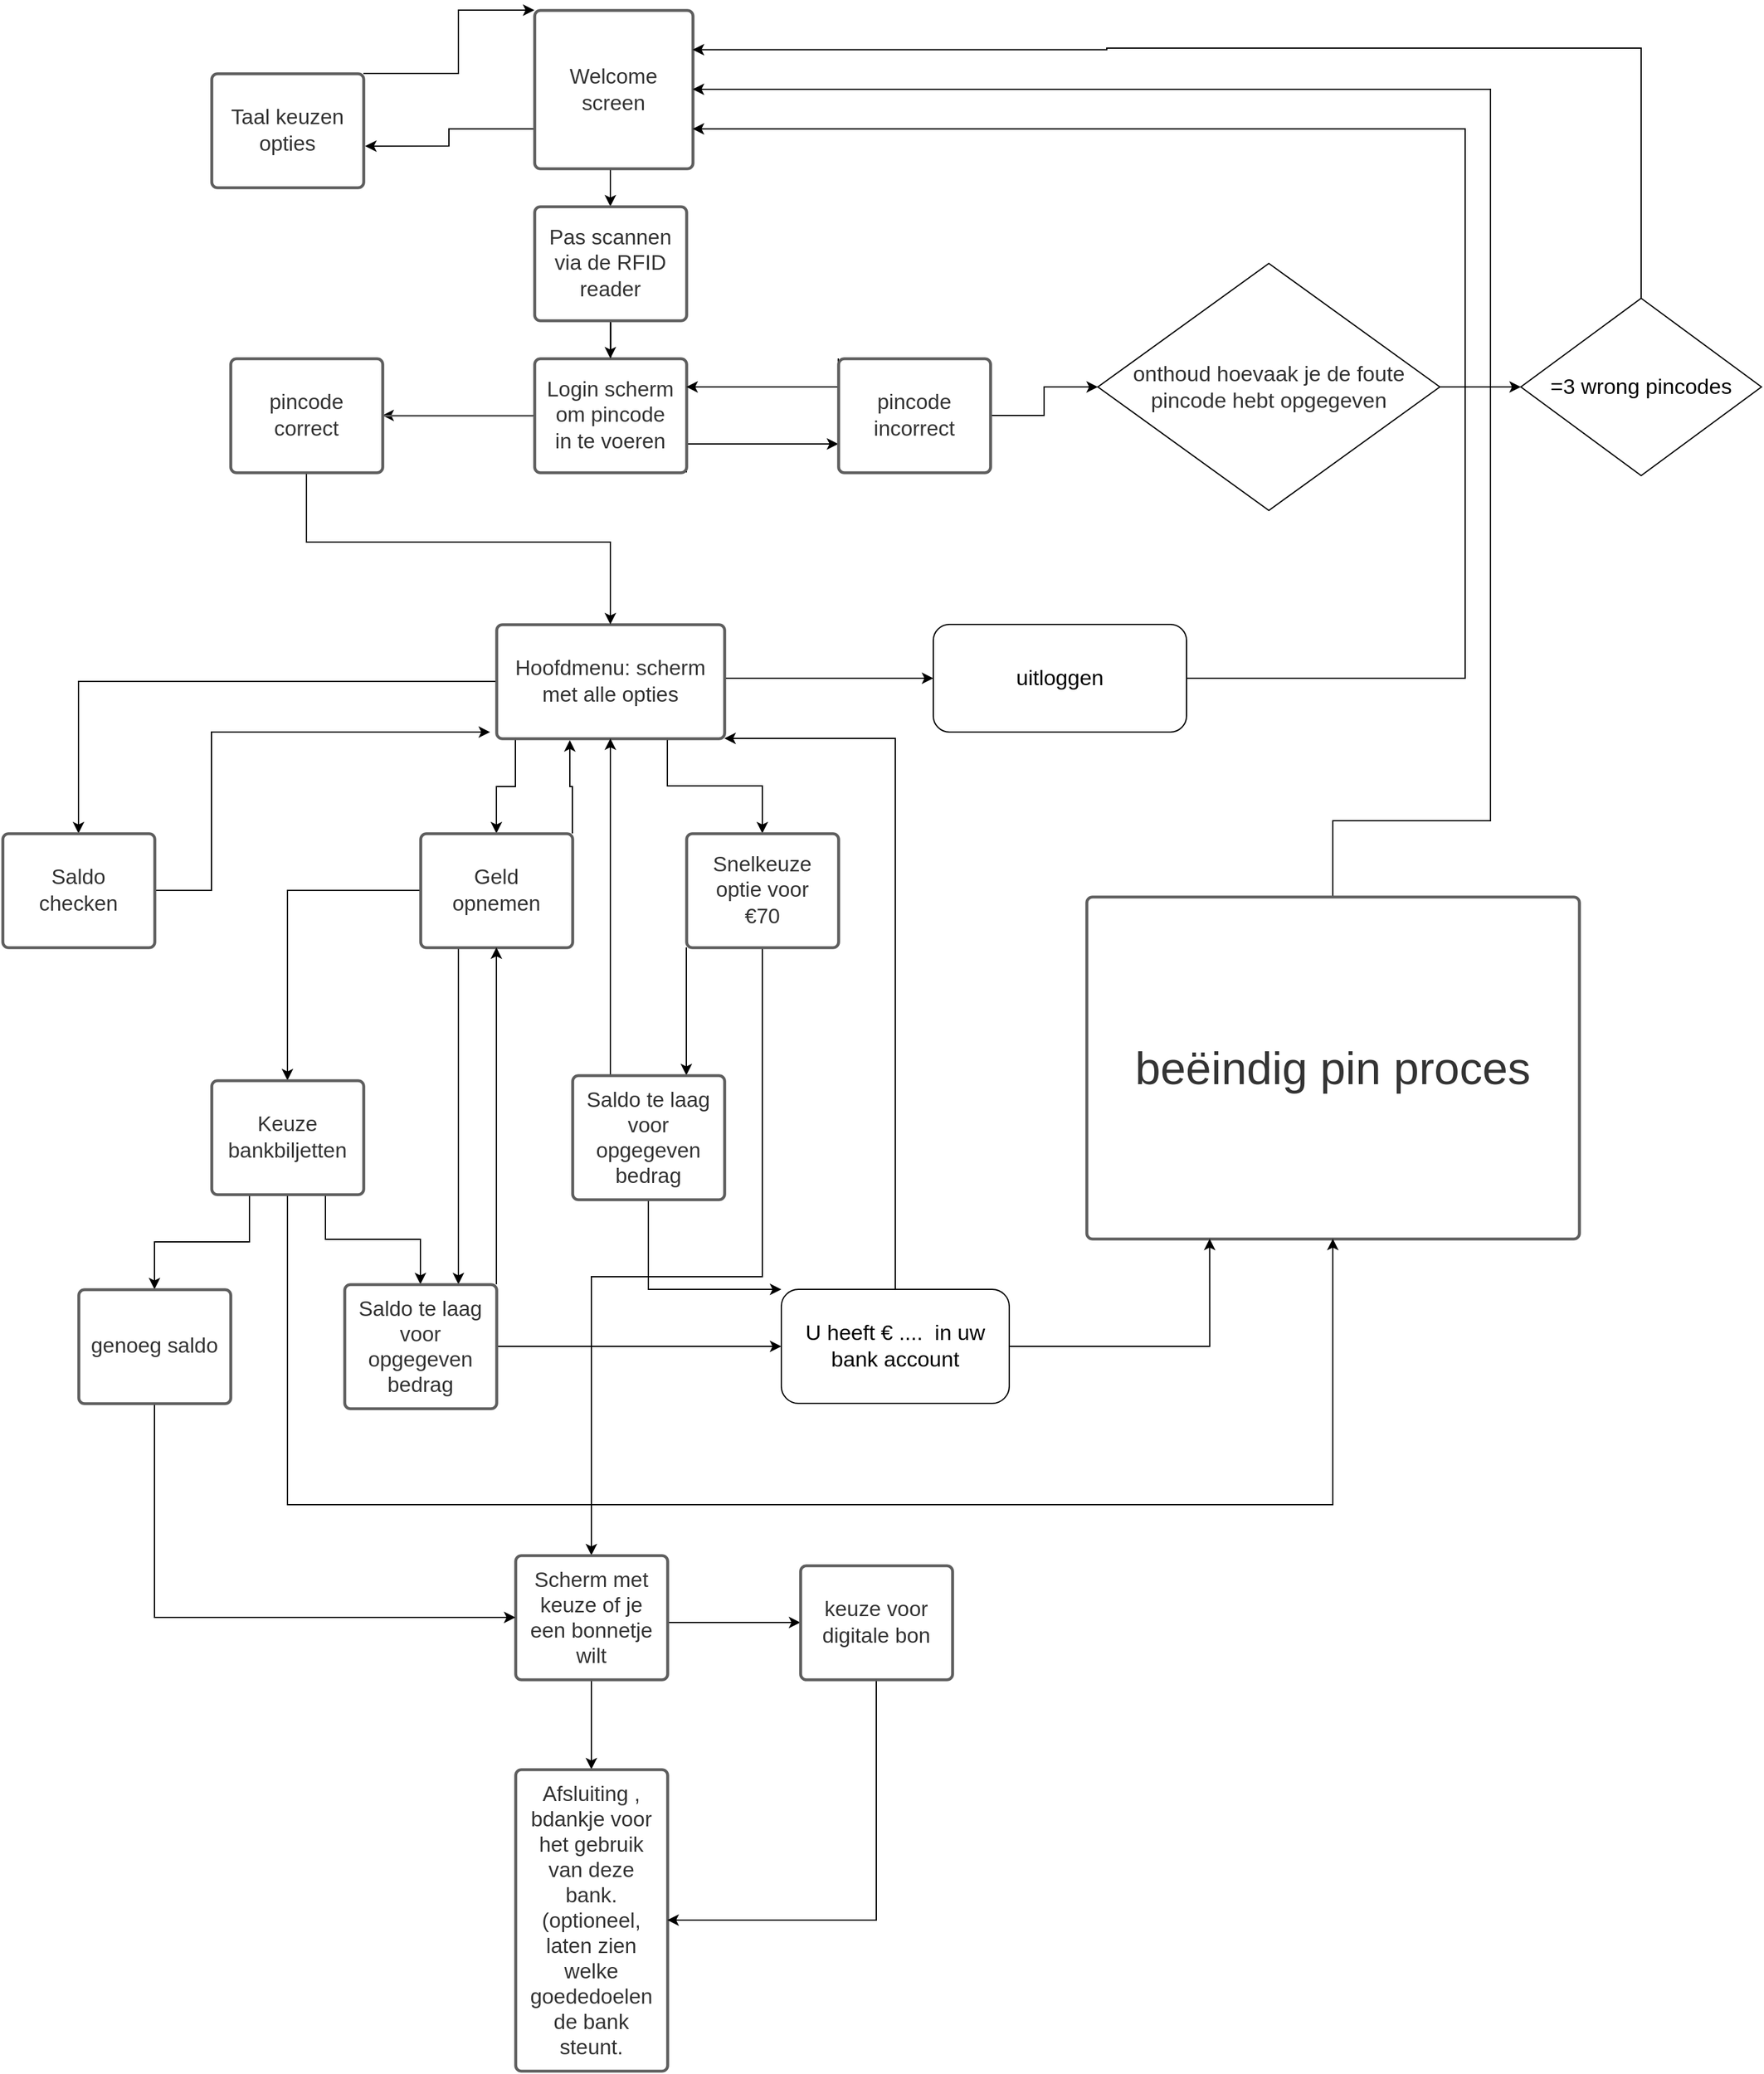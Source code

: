 <mxfile version="14.3.2" type="device"><diagram id="6TwHwUzvf1JlpeGku9jN" name="Page-1"><mxGraphModel dx="2130" dy="2136" grid="1" gridSize="10" guides="1" tooltips="1" connect="1" arrows="1" fold="1" page="1" pageScale="1" pageWidth="827" pageHeight="1169" math="0" shadow="0"><root><mxCell id="0"/><mxCell id="1" parent="0"/><mxCell id="EdNJwBagdOE1zXl4l_WX-129" style="edgeStyle=orthogonalEdgeStyle;rounded=0;orthogonalLoop=1;jettySize=auto;html=1;exitX=0.5;exitY=1;exitDx=0;exitDy=0;entryX=0.5;entryY=0;entryDx=0;entryDy=0;" edge="1" parent="1" source="EdNJwBagdOE1zXl4l_WX-60" target="EdNJwBagdOE1zXl4l_WX-72"><mxGeometry relative="1" as="geometry"/></mxCell><mxCell id="EdNJwBagdOE1zXl4l_WX-163" style="edgeStyle=orthogonalEdgeStyle;rounded=0;orthogonalLoop=1;jettySize=auto;html=1;exitX=0;exitY=0.75;exitDx=0;exitDy=0;entryX=1.011;entryY=0.637;entryDx=0;entryDy=0;entryPerimeter=0;" edge="1" parent="1" source="EdNJwBagdOE1zXl4l_WX-60" target="EdNJwBagdOE1zXl4l_WX-73"><mxGeometry relative="1" as="geometry"><mxPoint x="570" y="80" as="targetPoint"/></mxGeometry></mxCell><UserObject label="Welcome screen" lucidchartObjectId="Pe5U74-ZCn~P" id="EdNJwBagdOE1zXl4l_WX-60"><mxCell style="html=1;overflow=block;blockSpacing=1;whiteSpace=wrap;;whiteSpace=wrap;fontSize=16.7;fontColor=#333333;align=center;spacing=9;strokeColor=#5e5e5e;strokeOpacity=100;rounded=1;absoluteArcSize=1;arcSize=9;strokeWidth=2.3;" vertex="1" parent="1"><mxGeometry x="685" y="-40" width="125" height="125" as="geometry"/></mxCell></UserObject><mxCell id="EdNJwBagdOE1zXl4l_WX-150" value="" style="edgeStyle=orthogonalEdgeStyle;rounded=0;orthogonalLoop=1;jettySize=auto;html=1;" edge="1" parent="1" source="EdNJwBagdOE1zXl4l_WX-61" target="EdNJwBagdOE1zXl4l_WX-77"><mxGeometry relative="1" as="geometry"/></mxCell><mxCell id="EdNJwBagdOE1zXl4l_WX-171" style="edgeStyle=orthogonalEdgeStyle;rounded=0;orthogonalLoop=1;jettySize=auto;html=1;exitX=1;exitY=1;exitDx=0;exitDy=0;entryX=0;entryY=0.75;entryDx=0;entryDy=0;" edge="1" parent="1" source="EdNJwBagdOE1zXl4l_WX-61" target="EdNJwBagdOE1zXl4l_WX-79"><mxGeometry relative="1" as="geometry"><Array as="points"><mxPoint x="805" y="303"/></Array></mxGeometry></mxCell><UserObject label="Login scherm om pincode in te voeren" lucidchartObjectId="j99iEyHKEl2F" id="EdNJwBagdOE1zXl4l_WX-61"><mxCell style="html=1;overflow=block;blockSpacing=1;whiteSpace=wrap;;whiteSpace=wrap;fontSize=16.7;fontColor=#333333;align=center;spacing=9;strokeColor=#5E5E5E;rounded=1;absoluteArcSize=1;arcSize=9;strokeWidth=2.3;" vertex="1" parent="1"><mxGeometry x="685" y="235" width="120" height="90" as="geometry"/></mxCell></UserObject><UserObject label="" lucidchartObjectId="SznltA3EEMc." id="EdNJwBagdOE1zXl4l_WX-63"><mxCell style="html=1;jettySize=18;whiteSpace=wrap;fontSize=13;strokeColor=#5E5E5E;strokeWidth=1.5;rounded=0;startArrow=none;;endArrow=none;;exitX=0.5;exitY=1.013;exitPerimeter=0;entryX=0.5;entryY=-0.012;entryPerimeter=0;" edge="1" parent="1" source="EdNJwBagdOE1zXl4l_WX-72" target="EdNJwBagdOE1zXl4l_WX-61"><mxGeometry width="100" height="100" relative="1" as="geometry"><Array as="points"/></mxGeometry></mxCell></UserObject><mxCell id="EdNJwBagdOE1zXl4l_WX-134" style="edgeStyle=orthogonalEdgeStyle;rounded=0;orthogonalLoop=1;jettySize=auto;html=1;entryX=0.5;entryY=0;entryDx=0;entryDy=0;" edge="1" parent="1" source="EdNJwBagdOE1zXl4l_WX-65" target="EdNJwBagdOE1zXl4l_WX-66"><mxGeometry relative="1" as="geometry"/></mxCell><mxCell id="EdNJwBagdOE1zXl4l_WX-136" style="edgeStyle=orthogonalEdgeStyle;rounded=0;orthogonalLoop=1;jettySize=auto;html=1;exitX=0.25;exitY=1;exitDx=0;exitDy=0;entryX=0.5;entryY=0;entryDx=0;entryDy=0;" edge="1" parent="1" source="EdNJwBagdOE1zXl4l_WX-65" target="EdNJwBagdOE1zXl4l_WX-67"><mxGeometry relative="1" as="geometry"><Array as="points"><mxPoint x="670" y="535"/><mxPoint x="670" y="573"/><mxPoint x="655" y="573"/></Array></mxGeometry></mxCell><mxCell id="EdNJwBagdOE1zXl4l_WX-137" style="edgeStyle=orthogonalEdgeStyle;rounded=0;orthogonalLoop=1;jettySize=auto;html=1;exitX=0.75;exitY=1;exitDx=0;exitDy=0;entryX=0.5;entryY=0;entryDx=0;entryDy=0;" edge="1" parent="1" source="EdNJwBagdOE1zXl4l_WX-65" target="EdNJwBagdOE1zXl4l_WX-68"><mxGeometry relative="1" as="geometry"/></mxCell><mxCell id="EdNJwBagdOE1zXl4l_WX-153" style="edgeStyle=orthogonalEdgeStyle;rounded=0;orthogonalLoop=1;jettySize=auto;html=1;exitX=1;exitY=0.5;exitDx=0;exitDy=0;entryX=0;entryY=0.5;entryDx=0;entryDy=0;" edge="1" parent="1" source="EdNJwBagdOE1zXl4l_WX-65" target="EdNJwBagdOE1zXl4l_WX-152"><mxGeometry relative="1" as="geometry"><Array as="points"><mxPoint x="835" y="488"/></Array></mxGeometry></mxCell><UserObject label="Hoofdmenu: scherm met alle opties" lucidchartObjectId="Xd-i0r9BGvrE" id="EdNJwBagdOE1zXl4l_WX-65"><mxCell style="html=1;overflow=block;blockSpacing=1;whiteSpace=wrap;;whiteSpace=wrap;fontSize=16.7;fontColor=#333333;align=center;spacing=3.8;strokeColor=#5e5e5e;strokeOpacity=100;rounded=1;absoluteArcSize=1;arcSize=9;strokeWidth=2.3;" vertex="1" parent="1"><mxGeometry x="655" y="445" width="180" height="90" as="geometry"/></mxCell></UserObject><mxCell id="EdNJwBagdOE1zXl4l_WX-135" style="edgeStyle=orthogonalEdgeStyle;rounded=0;orthogonalLoop=1;jettySize=auto;html=1;" edge="1" parent="1" source="EdNJwBagdOE1zXl4l_WX-66"><mxGeometry relative="1" as="geometry"><mxPoint x="650" y="530" as="targetPoint"/><Array as="points"><mxPoint x="430" y="655"/><mxPoint x="430" y="530"/></Array></mxGeometry></mxCell><UserObject label="Saldo checken" lucidchartObjectId="Nh-iaaxt1KkI" id="EdNJwBagdOE1zXl4l_WX-66"><mxCell style="html=1;overflow=block;blockSpacing=1;whiteSpace=wrap;;whiteSpace=wrap;fontSize=16.7;fontColor=#333333;align=center;spacing=9;strokeColor=#5e5e5e;strokeOpacity=100;rounded=1;absoluteArcSize=1;arcSize=9;strokeWidth=2.3;" vertex="1" parent="1"><mxGeometry x="265" y="610" width="120" height="90" as="geometry"/></mxCell></UserObject><mxCell id="EdNJwBagdOE1zXl4l_WX-144" style="edgeStyle=orthogonalEdgeStyle;rounded=0;orthogonalLoop=1;jettySize=auto;html=1;exitX=0;exitY=0.5;exitDx=0;exitDy=0;entryX=0.5;entryY=0;entryDx=0;entryDy=0;" edge="1" parent="1" source="EdNJwBagdOE1zXl4l_WX-67" target="EdNJwBagdOE1zXl4l_WX-93"><mxGeometry relative="1" as="geometry"/></mxCell><mxCell id="EdNJwBagdOE1zXl4l_WX-154" style="edgeStyle=orthogonalEdgeStyle;rounded=0;orthogonalLoop=1;jettySize=auto;html=1;exitX=0.25;exitY=1;exitDx=0;exitDy=0;entryX=0.75;entryY=0;entryDx=0;entryDy=0;" edge="1" parent="1" source="EdNJwBagdOE1zXl4l_WX-67" target="EdNJwBagdOE1zXl4l_WX-99"><mxGeometry relative="1" as="geometry"/></mxCell><mxCell id="EdNJwBagdOE1zXl4l_WX-156" style="edgeStyle=orthogonalEdgeStyle;rounded=0;orthogonalLoop=1;jettySize=auto;html=1;exitX=1;exitY=0;exitDx=0;exitDy=0;entryX=0.322;entryY=1.015;entryDx=0;entryDy=0;entryPerimeter=0;" edge="1" parent="1" source="EdNJwBagdOE1zXl4l_WX-67" target="EdNJwBagdOE1zXl4l_WX-65"><mxGeometry relative="1" as="geometry"><Array as="points"><mxPoint x="715" y="573"/><mxPoint x="713" y="573"/></Array></mxGeometry></mxCell><UserObject label="Geld opnemen " lucidchartObjectId="Ph-i7EwRPh6z" id="EdNJwBagdOE1zXl4l_WX-67"><mxCell style="html=1;overflow=block;blockSpacing=1;whiteSpace=wrap;;whiteSpace=wrap;fontSize=16.7;fontColor=#333333;align=center;spacing=9;strokeColor=#5e5e5e;strokeOpacity=100;rounded=1;absoluteArcSize=1;arcSize=9;strokeWidth=2.3;" vertex="1" parent="1"><mxGeometry x="595" y="610" width="120" height="90" as="geometry"/></mxCell></UserObject><mxCell id="EdNJwBagdOE1zXl4l_WX-138" style="edgeStyle=orthogonalEdgeStyle;rounded=0;orthogonalLoop=1;jettySize=auto;html=1;exitX=0;exitY=1;exitDx=0;exitDy=0;entryX=0.75;entryY=0;entryDx=0;entryDy=0;" edge="1" parent="1" source="EdNJwBagdOE1zXl4l_WX-68" target="EdNJwBagdOE1zXl4l_WX-111"><mxGeometry relative="1" as="geometry"/></mxCell><mxCell id="EdNJwBagdOE1zXl4l_WX-140" style="edgeStyle=orthogonalEdgeStyle;rounded=0;orthogonalLoop=1;jettySize=auto;html=1;entryX=0.5;entryY=0;entryDx=0;entryDy=0;" edge="1" parent="1" source="EdNJwBagdOE1zXl4l_WX-68" target="EdNJwBagdOE1zXl4l_WX-69"><mxGeometry relative="1" as="geometry"><mxPoint x="865" y="790" as="targetPoint"/><Array as="points"><mxPoint x="865" y="960"/><mxPoint x="730" y="960"/></Array></mxGeometry></mxCell><UserObject label="Snelkeuze optie voor €70" lucidchartObjectId="Hl-iGzlILhu1" id="EdNJwBagdOE1zXl4l_WX-68"><mxCell style="html=1;overflow=block;blockSpacing=1;whiteSpace=wrap;;whiteSpace=wrap;fontSize=16.7;fontColor=#333333;align=center;spacing=9;strokeColor=#5e5e5e;strokeOpacity=100;rounded=1;absoluteArcSize=1;arcSize=9;strokeWidth=2.3;" vertex="1" parent="1"><mxGeometry x="805" y="610" width="120" height="90" as="geometry"/></mxCell></UserObject><mxCell id="EdNJwBagdOE1zXl4l_WX-147" style="edgeStyle=orthogonalEdgeStyle;rounded=0;orthogonalLoop=1;jettySize=auto;html=1;exitX=0.5;exitY=1;exitDx=0;exitDy=0;entryX=0.5;entryY=0;entryDx=0;entryDy=0;" edge="1" parent="1" source="EdNJwBagdOE1zXl4l_WX-69" target="EdNJwBagdOE1zXl4l_WX-70"><mxGeometry relative="1" as="geometry"/></mxCell><mxCell id="EdNJwBagdOE1zXl4l_WX-148" style="edgeStyle=orthogonalEdgeStyle;rounded=0;orthogonalLoop=1;jettySize=auto;html=1;exitX=1;exitY=0.5;exitDx=0;exitDy=0;" edge="1" parent="1" source="EdNJwBagdOE1zXl4l_WX-69" target="EdNJwBagdOE1zXl4l_WX-118"><mxGeometry relative="1" as="geometry"><Array as="points"><mxPoint x="790" y="1233"/></Array></mxGeometry></mxCell><UserObject label="Scherm met keuze of je een bonnetje wilt" lucidchartObjectId="Rm-iFA-LpsEx" id="EdNJwBagdOE1zXl4l_WX-69"><mxCell style="html=1;overflow=block;blockSpacing=1;whiteSpace=wrap;;whiteSpace=wrap;fontSize=16.7;fontColor=#333333;align=center;spacing=9;strokeColor=#5e5e5e;strokeOpacity=100;rounded=1;absoluteArcSize=1;arcSize=9;strokeWidth=2.3;" vertex="1" parent="1"><mxGeometry x="670" y="1180" width="120" height="98" as="geometry"/></mxCell></UserObject><UserObject label="Afsluiting , bdankje voor het gebruik van deze bank. (optioneel, laten zien welke goededoelen de bank steunt." lucidchartObjectId="rn-iJdCi14Pi" id="EdNJwBagdOE1zXl4l_WX-70"><mxCell style="html=1;overflow=block;blockSpacing=1;whiteSpace=wrap;;whiteSpace=wrap;fontSize=16.7;fontColor=#333333;align=center;spacing=9;strokeColor=#5e5e5e;strokeOpacity=100;rounded=1;absoluteArcSize=1;arcSize=9;strokeWidth=2.3;" vertex="1" parent="1"><mxGeometry x="670" y="1349" width="120" height="238" as="geometry"/></mxCell></UserObject><mxCell id="EdNJwBagdOE1zXl4l_WX-130" style="edgeStyle=orthogonalEdgeStyle;rounded=0;orthogonalLoop=1;jettySize=auto;html=1;exitX=0.5;exitY=1;exitDx=0;exitDy=0;entryX=0.5;entryY=0;entryDx=0;entryDy=0;" edge="1" parent="1" source="EdNJwBagdOE1zXl4l_WX-72" target="EdNJwBagdOE1zXl4l_WX-61"><mxGeometry relative="1" as="geometry"/></mxCell><UserObject label="Pas scannen via de RFID reader" lucidchartObjectId="SznlHp2wjGHZ" id="EdNJwBagdOE1zXl4l_WX-72"><mxCell style="html=1;overflow=block;blockSpacing=1;whiteSpace=wrap;;whiteSpace=wrap;fontSize=16.7;fontColor=#333333;align=center;spacing=9;strokeColor=#5e5e5e;strokeOpacity=100;rounded=1;absoluteArcSize=1;arcSize=9;strokeWidth=2.3;" vertex="1" parent="1"><mxGeometry x="685" y="115" width="120" height="90" as="geometry"/></mxCell></UserObject><mxCell id="EdNJwBagdOE1zXl4l_WX-162" style="edgeStyle=orthogonalEdgeStyle;rounded=0;orthogonalLoop=1;jettySize=auto;html=1;exitX=1;exitY=0;exitDx=0;exitDy=0;entryX=0;entryY=0;entryDx=0;entryDy=0;" edge="1" parent="1" source="EdNJwBagdOE1zXl4l_WX-73" target="EdNJwBagdOE1zXl4l_WX-60"><mxGeometry relative="1" as="geometry"><Array as="points"><mxPoint x="625" y="10"/></Array></mxGeometry></mxCell><UserObject label="Taal keuzen opties" lucidchartObjectId="UBnl72O_6BCM" id="EdNJwBagdOE1zXl4l_WX-73"><mxCell style="html=1;overflow=block;blockSpacing=1;whiteSpace=wrap;;whiteSpace=wrap;fontSize=16.7;fontColor=#333333;align=center;spacing=9;strokeColor=#5e5e5e;strokeOpacity=100;rounded=1;absoluteArcSize=1;arcSize=9;strokeWidth=2.3;" vertex="1" parent="1"><mxGeometry x="430" y="10" width="120" height="90" as="geometry"/></mxCell></UserObject><mxCell id="EdNJwBagdOE1zXl4l_WX-179" style="edgeStyle=orthogonalEdgeStyle;rounded=0;orthogonalLoop=1;jettySize=auto;html=1;entryX=1;entryY=0.5;entryDx=0;entryDy=0;" edge="1" parent="1" source="EdNJwBagdOE1zXl4l_WX-76" target="EdNJwBagdOE1zXl4l_WX-60"><mxGeometry relative="1" as="geometry"><mxPoint x="1315" y="550" as="targetPoint"/><Array as="points"><mxPoint x="1316" y="600"/><mxPoint x="1440" y="600"/><mxPoint x="1440" y="23"/></Array></mxGeometry></mxCell><UserObject label="&lt;font style=&quot;font-size: 36px&quot;&gt;beëindig pin proces&lt;/font&gt;" lucidchartObjectId="mDnlrgMBPLI-" id="EdNJwBagdOE1zXl4l_WX-76"><mxCell style="html=1;overflow=block;blockSpacing=1;whiteSpace=wrap;;whiteSpace=wrap;fontSize=16.7;fontColor=#333333;align=center;spacing=3.8;strokeColor=#5e5e5e;strokeOpacity=100;rounded=1;absoluteArcSize=1;arcSize=9;strokeWidth=2.3;" vertex="1" parent="1"><mxGeometry x="1121" y="660" width="389" height="270" as="geometry"/></mxCell></UserObject><mxCell id="EdNJwBagdOE1zXl4l_WX-133" style="edgeStyle=orthogonalEdgeStyle;rounded=0;orthogonalLoop=1;jettySize=auto;html=1;entryX=0.5;entryY=0;entryDx=0;entryDy=0;" edge="1" parent="1" source="EdNJwBagdOE1zXl4l_WX-77" target="EdNJwBagdOE1zXl4l_WX-65"><mxGeometry relative="1" as="geometry"><Array as="points"><mxPoint x="505" y="380"/><mxPoint x="745" y="380"/></Array></mxGeometry></mxCell><UserObject label="pincode correct" lucidchartObjectId="hEnle1-YwmPO" id="EdNJwBagdOE1zXl4l_WX-77"><mxCell style="html=1;overflow=block;blockSpacing=1;whiteSpace=wrap;;whiteSpace=wrap;fontSize=16.7;fontColor=#333333;align=center;spacing=3.8;strokeColor=#5e5e5e;strokeOpacity=100;rounded=1;absoluteArcSize=1;arcSize=9;strokeWidth=2.3;" vertex="1" parent="1"><mxGeometry x="445" y="235" width="120" height="90" as="geometry"/></mxCell></UserObject><UserObject label="" lucidchartObjectId="KEnl5D.08MoR" id="EdNJwBagdOE1zXl4l_WX-78"><mxCell style="html=1;jettySize=18;whiteSpace=wrap;fontSize=13;strokeColor=#5E5E5E;strokeWidth=1.5;rounded=0;startArrow=none;;endArrow=none;;exitX=1.009;exitY=0.5;exitPerimeter=0;entryX=-0.009;entryY=0.5;entryPerimeter=0;" edge="1" parent="1" source="EdNJwBagdOE1zXl4l_WX-77" target="EdNJwBagdOE1zXl4l_WX-61"><mxGeometry width="100" height="100" relative="1" as="geometry"><Array as="points"/></mxGeometry></mxCell></UserObject><mxCell id="EdNJwBagdOE1zXl4l_WX-166" style="edgeStyle=orthogonalEdgeStyle;rounded=0;orthogonalLoop=1;jettySize=auto;html=1;exitX=1;exitY=0.5;exitDx=0;exitDy=0;entryX=0;entryY=0.5;entryDx=0;entryDy=0;" edge="1" parent="1" source="EdNJwBagdOE1zXl4l_WX-79" target="EdNJwBagdOE1zXl4l_WX-164"><mxGeometry relative="1" as="geometry"/></mxCell><mxCell id="EdNJwBagdOE1zXl4l_WX-172" style="edgeStyle=orthogonalEdgeStyle;rounded=0;orthogonalLoop=1;jettySize=auto;html=1;exitX=0;exitY=0;exitDx=0;exitDy=0;entryX=1;entryY=0.25;entryDx=0;entryDy=0;" edge="1" parent="1" source="EdNJwBagdOE1zXl4l_WX-79" target="EdNJwBagdOE1zXl4l_WX-61"><mxGeometry relative="1" as="geometry"><Array as="points"><mxPoint x="925" y="258"/></Array></mxGeometry></mxCell><UserObject label="pincode incorrect" lucidchartObjectId="SEnlTxYCzIsb" id="EdNJwBagdOE1zXl4l_WX-79"><mxCell style="html=1;overflow=block;blockSpacing=1;whiteSpace=wrap;;whiteSpace=wrap;fontSize=16.7;fontColor=#333333;align=center;spacing=9;strokeColor=#5e5e5e;strokeOpacity=100;rounded=1;absoluteArcSize=1;arcSize=9;strokeWidth=2.3;" vertex="1" parent="1"><mxGeometry x="925" y="235" width="120" height="90" as="geometry"/></mxCell></UserObject><mxCell id="EdNJwBagdOE1zXl4l_WX-143" style="edgeStyle=orthogonalEdgeStyle;rounded=0;orthogonalLoop=1;jettySize=auto;html=1;exitX=0.75;exitY=1;exitDx=0;exitDy=0;entryX=0.5;entryY=0;entryDx=0;entryDy=0;" edge="1" parent="1" source="EdNJwBagdOE1zXl4l_WX-93" target="EdNJwBagdOE1zXl4l_WX-99"><mxGeometry relative="1" as="geometry"/></mxCell><mxCell id="EdNJwBagdOE1zXl4l_WX-145" style="edgeStyle=orthogonalEdgeStyle;rounded=0;orthogonalLoop=1;jettySize=auto;html=1;exitX=0.25;exitY=1;exitDx=0;exitDy=0;entryX=0.5;entryY=0;entryDx=0;entryDy=0;" edge="1" parent="1" source="EdNJwBagdOE1zXl4l_WX-93" target="EdNJwBagdOE1zXl4l_WX-104"><mxGeometry relative="1" as="geometry"/></mxCell><mxCell id="EdNJwBagdOE1zXl4l_WX-177" style="edgeStyle=orthogonalEdgeStyle;rounded=0;orthogonalLoop=1;jettySize=auto;html=1;entryX=0.5;entryY=1;entryDx=0;entryDy=0;" edge="1" parent="1" source="EdNJwBagdOE1zXl4l_WX-93" target="EdNJwBagdOE1zXl4l_WX-76"><mxGeometry relative="1" as="geometry"><Array as="points"><mxPoint x="490" y="1140"/><mxPoint x="1316" y="1140"/></Array></mxGeometry></mxCell><UserObject label="Keuze bankbiljetten " lucidchartObjectId="h3nl~TLBXXea" id="EdNJwBagdOE1zXl4l_WX-93"><mxCell style="html=1;overflow=block;blockSpacing=1;whiteSpace=wrap;;whiteSpace=wrap;fontSize=16.7;fontColor=#333333;align=center;spacing=9;strokeColor=#5e5e5e;strokeOpacity=100;rounded=1;absoluteArcSize=1;arcSize=9;strokeWidth=2.3;" vertex="1" parent="1"><mxGeometry x="430" y="805" width="120" height="90" as="geometry"/></mxCell></UserObject><mxCell id="EdNJwBagdOE1zXl4l_WX-142" style="edgeStyle=orthogonalEdgeStyle;rounded=0;orthogonalLoop=1;jettySize=auto;html=1;exitX=1;exitY=0;exitDx=0;exitDy=0;entryX=0.5;entryY=1;entryDx=0;entryDy=0;" edge="1" parent="1" source="EdNJwBagdOE1zXl4l_WX-99" target="EdNJwBagdOE1zXl4l_WX-67"><mxGeometry relative="1" as="geometry"/></mxCell><mxCell id="EdNJwBagdOE1zXl4l_WX-160" style="edgeStyle=orthogonalEdgeStyle;rounded=0;orthogonalLoop=1;jettySize=auto;html=1;exitX=1;exitY=0.5;exitDx=0;exitDy=0;entryX=0;entryY=0.5;entryDx=0;entryDy=0;" edge="1" parent="1" source="EdNJwBagdOE1zXl4l_WX-99" target="EdNJwBagdOE1zXl4l_WX-158"><mxGeometry relative="1" as="geometry"/></mxCell><UserObject label="Saldo te laag voor opgegeven bedrag" lucidchartObjectId="84nlHkH-lTTY" id="EdNJwBagdOE1zXl4l_WX-99"><mxCell style="html=1;overflow=block;blockSpacing=1;whiteSpace=wrap;;whiteSpace=wrap;fontSize=16.7;fontColor=#333333;align=center;spacing=9;strokeColor=#5e5e5e;strokeOpacity=100;rounded=1;absoluteArcSize=1;arcSize=9;strokeWidth=2.3;" vertex="1" parent="1"><mxGeometry x="535" y="966" width="120" height="98" as="geometry"/></mxCell></UserObject><mxCell id="EdNJwBagdOE1zXl4l_WX-146" style="edgeStyle=orthogonalEdgeStyle;rounded=0;orthogonalLoop=1;jettySize=auto;html=1;exitX=0.5;exitY=1;exitDx=0;exitDy=0;entryX=0;entryY=0.5;entryDx=0;entryDy=0;" edge="1" parent="1" source="EdNJwBagdOE1zXl4l_WX-104" target="EdNJwBagdOE1zXl4l_WX-69"><mxGeometry relative="1" as="geometry"/></mxCell><UserObject label="genoeg saldo" lucidchartObjectId="J5nltCtSRv~j" id="EdNJwBagdOE1zXl4l_WX-104"><mxCell style="html=1;overflow=block;blockSpacing=1;whiteSpace=wrap;;whiteSpace=wrap;fontSize=16.7;fontColor=#333333;align=center;spacing=9;strokeColor=#5e5e5e;strokeOpacity=100;rounded=1;absoluteArcSize=1;arcSize=9;strokeWidth=2.3;" vertex="1" parent="1"><mxGeometry x="325" y="970" width="120" height="90" as="geometry"/></mxCell></UserObject><mxCell id="EdNJwBagdOE1zXl4l_WX-141" style="edgeStyle=orthogonalEdgeStyle;rounded=0;orthogonalLoop=1;jettySize=auto;html=1;exitX=0.25;exitY=0;exitDx=0;exitDy=0;entryX=0.5;entryY=1;entryDx=0;entryDy=0;" edge="1" parent="1" source="EdNJwBagdOE1zXl4l_WX-111" target="EdNJwBagdOE1zXl4l_WX-65"><mxGeometry relative="1" as="geometry"><mxPoint x="740" y="710" as="targetPoint"/></mxGeometry></mxCell><mxCell id="EdNJwBagdOE1zXl4l_WX-159" style="edgeStyle=orthogonalEdgeStyle;rounded=0;orthogonalLoop=1;jettySize=auto;html=1;exitX=0.5;exitY=1;exitDx=0;exitDy=0;entryX=0;entryY=0;entryDx=0;entryDy=0;" edge="1" parent="1" source="EdNJwBagdOE1zXl4l_WX-111" target="EdNJwBagdOE1zXl4l_WX-158"><mxGeometry relative="1" as="geometry"><Array as="points"><mxPoint x="775" y="970"/></Array></mxGeometry></mxCell><UserObject label="Saldo te laag voor opgegeven bedrag" lucidchartObjectId="l8nlsjKykpd8" id="EdNJwBagdOE1zXl4l_WX-111"><mxCell style="html=1;overflow=block;blockSpacing=1;whiteSpace=wrap;;whiteSpace=wrap;fontSize=16.7;fontColor=#333333;align=center;spacing=9;strokeColor=#5e5e5e;strokeOpacity=100;rounded=1;absoluteArcSize=1;arcSize=9;strokeWidth=2.3;" vertex="1" parent="1"><mxGeometry x="715" y="801" width="120" height="98" as="geometry"/></mxCell></UserObject><mxCell id="EdNJwBagdOE1zXl4l_WX-149" style="edgeStyle=orthogonalEdgeStyle;rounded=0;orthogonalLoop=1;jettySize=auto;html=1;entryX=1;entryY=0.5;entryDx=0;entryDy=0;" edge="1" parent="1" source="EdNJwBagdOE1zXl4l_WX-118" target="EdNJwBagdOE1zXl4l_WX-70"><mxGeometry relative="1" as="geometry"><Array as="points"><mxPoint x="955" y="1468"/></Array></mxGeometry></mxCell><UserObject label="keuze voor digitale bon" lucidchartObjectId="19nlyw2oZks." id="EdNJwBagdOE1zXl4l_WX-118"><mxCell style="html=1;overflow=block;blockSpacing=1;whiteSpace=wrap;;whiteSpace=wrap;fontSize=16.7;fontColor=#333333;align=center;spacing=9;strokeColor=#5e5e5e;strokeOpacity=100;rounded=1;absoluteArcSize=1;arcSize=9;strokeWidth=2.3;" vertex="1" parent="1"><mxGeometry x="895" y="1188" width="120" height="90" as="geometry"/></mxCell></UserObject><mxCell id="EdNJwBagdOE1zXl4l_WX-175" style="edgeStyle=orthogonalEdgeStyle;rounded=0;orthogonalLoop=1;jettySize=auto;html=1;entryX=1;entryY=0.75;entryDx=0;entryDy=0;" edge="1" parent="1" source="EdNJwBagdOE1zXl4l_WX-152" target="EdNJwBagdOE1zXl4l_WX-60"><mxGeometry relative="1" as="geometry"><Array as="points"><mxPoint x="1420" y="488"/><mxPoint x="1420" y="54"/></Array></mxGeometry></mxCell><mxCell id="EdNJwBagdOE1zXl4l_WX-152" value="uitloggen" style="rounded=1;whiteSpace=wrap;html=1;fontSize=17;" vertex="1" parent="1"><mxGeometry x="1000" y="445" width="200" height="85" as="geometry"/></mxCell><mxCell id="EdNJwBagdOE1zXl4l_WX-161" style="edgeStyle=orthogonalEdgeStyle;rounded=0;orthogonalLoop=1;jettySize=auto;html=1;exitX=0.5;exitY=0;exitDx=0;exitDy=0;entryX=1;entryY=1;entryDx=0;entryDy=0;" edge="1" parent="1" source="EdNJwBagdOE1zXl4l_WX-158" target="EdNJwBagdOE1zXl4l_WX-65"><mxGeometry relative="1" as="geometry"><Array as="points"><mxPoint x="970" y="535"/></Array></mxGeometry></mxCell><mxCell id="EdNJwBagdOE1zXl4l_WX-178" style="edgeStyle=orthogonalEdgeStyle;rounded=0;orthogonalLoop=1;jettySize=auto;html=1;exitX=1;exitY=0.5;exitDx=0;exitDy=0;entryX=0.25;entryY=1;entryDx=0;entryDy=0;" edge="1" parent="1" source="EdNJwBagdOE1zXl4l_WX-158" target="EdNJwBagdOE1zXl4l_WX-76"><mxGeometry relative="1" as="geometry"><mxPoint x="1230" y="1015" as="targetPoint"/></mxGeometry></mxCell><mxCell id="EdNJwBagdOE1zXl4l_WX-158" value="U heeft € ....&amp;nbsp; in uw bank account" style="rounded=1;whiteSpace=wrap;html=1;fontSize=17;" vertex="1" parent="1"><mxGeometry x="880" y="970" width="180" height="90" as="geometry"/></mxCell><mxCell id="EdNJwBagdOE1zXl4l_WX-168" value="" style="edgeStyle=orthogonalEdgeStyle;rounded=0;orthogonalLoop=1;jettySize=auto;html=1;" edge="1" parent="1" source="EdNJwBagdOE1zXl4l_WX-164" target="EdNJwBagdOE1zXl4l_WX-167"><mxGeometry relative="1" as="geometry"><Array as="points"><mxPoint x="1450" y="258"/><mxPoint x="1450" y="258"/></Array></mxGeometry></mxCell><mxCell id="EdNJwBagdOE1zXl4l_WX-164" value="&lt;font color=&quot;#333333&quot;&gt;&lt;span style=&quot;font-size: 17px&quot;&gt;onthoud hoevaak je de foute pincode hebt opgegeven&lt;/span&gt;&lt;/font&gt;" style="rhombus;whiteSpace=wrap;html=1;" vertex="1" parent="1"><mxGeometry x="1130" y="160" width="270" height="195" as="geometry"/></mxCell><mxCell id="EdNJwBagdOE1zXl4l_WX-174" style="edgeStyle=orthogonalEdgeStyle;rounded=0;orthogonalLoop=1;jettySize=auto;html=1;entryX=1;entryY=0.25;entryDx=0;entryDy=0;" edge="1" parent="1" source="EdNJwBagdOE1zXl4l_WX-167" target="EdNJwBagdOE1zXl4l_WX-60"><mxGeometry relative="1" as="geometry"><Array as="points"><mxPoint x="1559" y="-10"/><mxPoint x="1137" y="-10"/></Array></mxGeometry></mxCell><mxCell id="EdNJwBagdOE1zXl4l_WX-167" value="&lt;font style=&quot;font-size: 17px&quot;&gt;=3 wrong pincodes&lt;/font&gt;" style="rhombus;whiteSpace=wrap;html=1;" vertex="1" parent="1"><mxGeometry x="1464" y="187.5" width="190" height="140" as="geometry"/></mxCell></root></mxGraphModel></diagram></mxfile>
